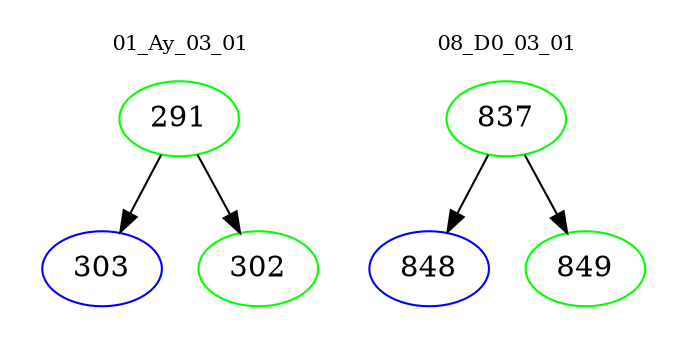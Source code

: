 digraph{
subgraph cluster_0 {
color = white
label = "01_Ay_03_01";
fontsize=10;
T0_291 [label="291", color="green"]
T0_291 -> T0_303 [color="black"]
T0_303 [label="303", color="blue"]
T0_291 -> T0_302 [color="black"]
T0_302 [label="302", color="green"]
}
subgraph cluster_1 {
color = white
label = "08_D0_03_01";
fontsize=10;
T1_837 [label="837", color="green"]
T1_837 -> T1_848 [color="black"]
T1_848 [label="848", color="blue"]
T1_837 -> T1_849 [color="black"]
T1_849 [label="849", color="green"]
}
}

